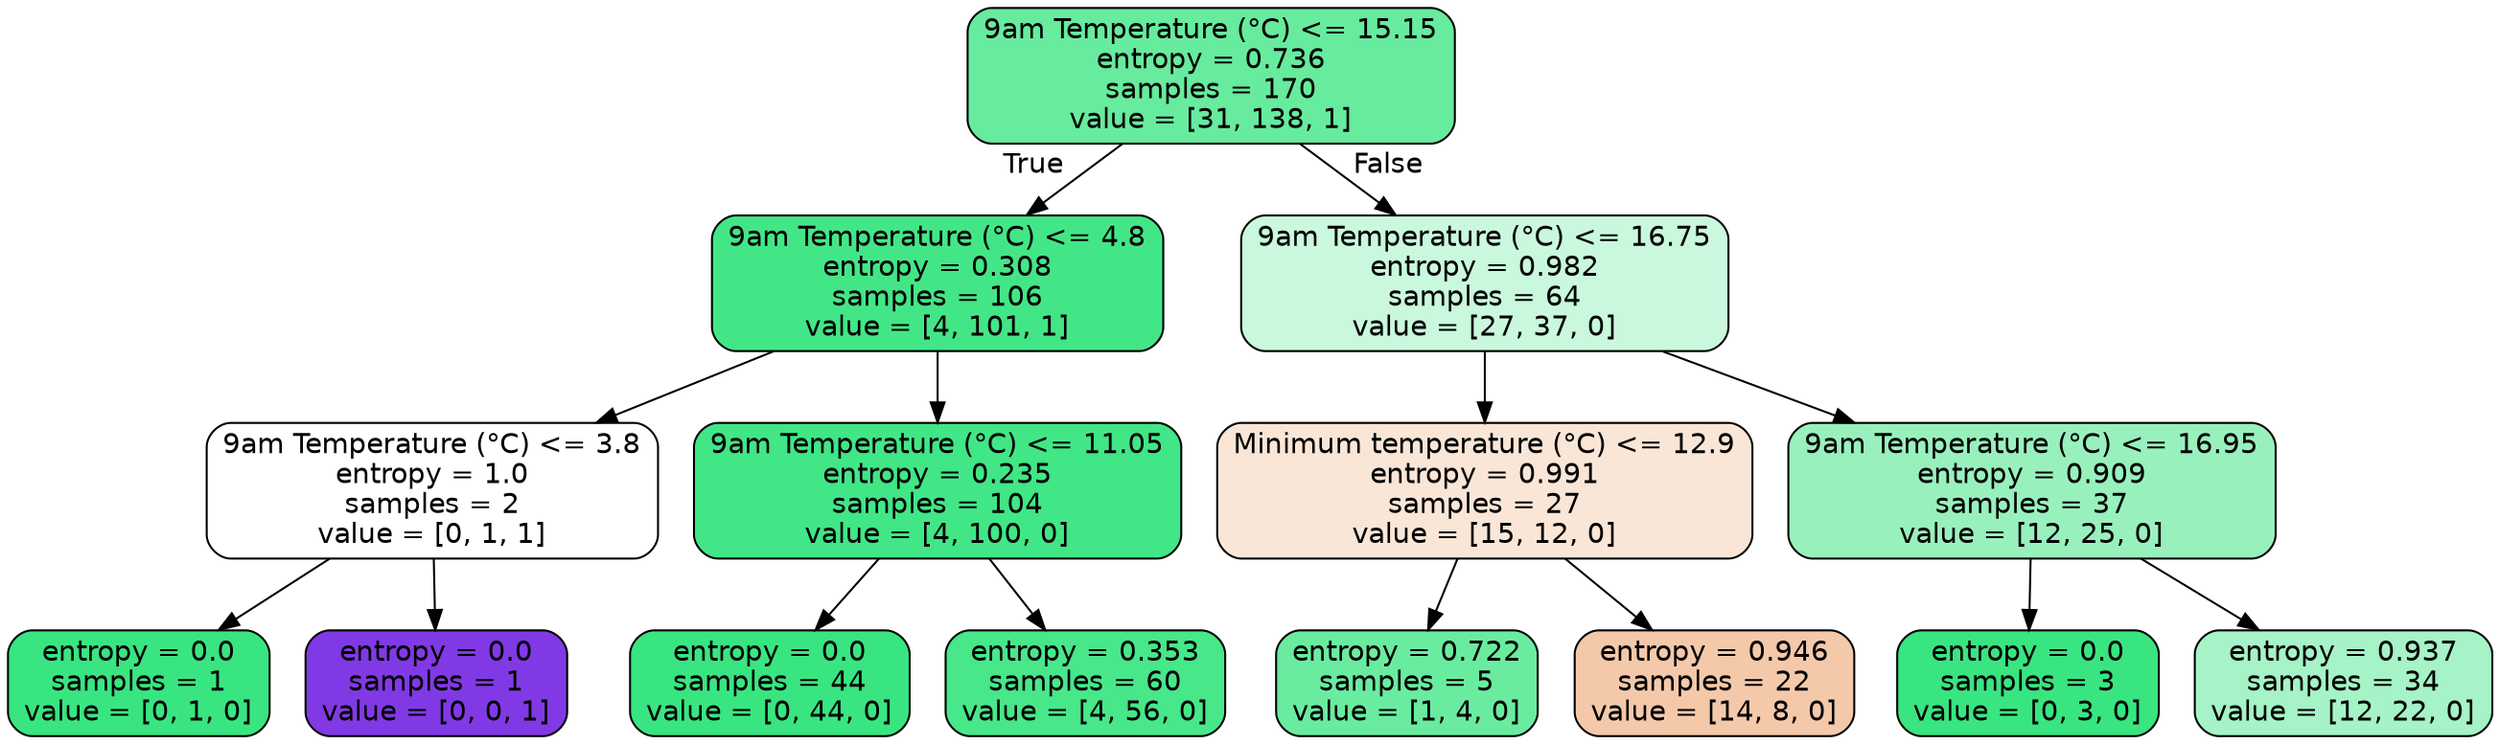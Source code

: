 digraph Tree {
node [shape=box, style="filled, rounded", color="black", fontname=helvetica] ;
edge [fontname=helvetica] ;
0 [label="9am Temperature (°C) <= 15.15\nentropy = 0.736\nsamples = 170\nvalue = [31, 138, 1]", fillcolor="#67eb9e"] ;
1 [label="9am Temperature (°C) <= 4.8\nentropy = 0.308\nsamples = 106\nvalue = [4, 101, 1]", fillcolor="#43e687"] ;
0 -> 1 [labeldistance=2.5, labelangle=45, headlabel="True"] ;
2 [label="9am Temperature (°C) <= 3.8\nentropy = 1.0\nsamples = 2\nvalue = [0, 1, 1]", fillcolor="#ffffff"] ;
1 -> 2 ;
3 [label="entropy = 0.0\nsamples = 1\nvalue = [0, 1, 0]", fillcolor="#39e581"] ;
2 -> 3 ;
4 [label="entropy = 0.0\nsamples = 1\nvalue = [0, 0, 1]", fillcolor="#8139e5"] ;
2 -> 4 ;
5 [label="9am Temperature (°C) <= 11.05\nentropy = 0.235\nsamples = 104\nvalue = [4, 100, 0]", fillcolor="#41e686"] ;
1 -> 5 ;
6 [label="entropy = 0.0\nsamples = 44\nvalue = [0, 44, 0]", fillcolor="#39e581"] ;
5 -> 6 ;
7 [label="entropy = 0.353\nsamples = 60\nvalue = [4, 56, 0]", fillcolor="#47e78a"] ;
5 -> 7 ;
8 [label="9am Temperature (°C) <= 16.75\nentropy = 0.982\nsamples = 64\nvalue = [27, 37, 0]", fillcolor="#c9f8dd"] ;
0 -> 8 [labeldistance=2.5, labelangle=-45, headlabel="False"] ;
9 [label="Minimum temperature (°C) <= 12.9\nentropy = 0.991\nsamples = 27\nvalue = [15, 12, 0]", fillcolor="#fae6d7"] ;
8 -> 9 ;
10 [label="entropy = 0.722\nsamples = 5\nvalue = [1, 4, 0]", fillcolor="#6aeca0"] ;
9 -> 10 ;
11 [label="entropy = 0.946\nsamples = 22\nvalue = [14, 8, 0]", fillcolor="#f4c9aa"] ;
9 -> 11 ;
12 [label="9am Temperature (°C) <= 16.95\nentropy = 0.909\nsamples = 37\nvalue = [12, 25, 0]", fillcolor="#98f1bd"] ;
8 -> 12 ;
13 [label="entropy = 0.0\nsamples = 3\nvalue = [0, 3, 0]", fillcolor="#39e581"] ;
12 -> 13 ;
14 [label="entropy = 0.937\nsamples = 34\nvalue = [12, 22, 0]", fillcolor="#a5f3c6"] ;
12 -> 14 ;
}